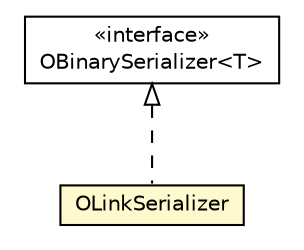 #!/usr/local/bin/dot
#
# Class diagram 
# Generated by UMLGraph version R5_6-24-gf6e263 (http://www.umlgraph.org/)
#

digraph G {
	edge [fontname="Helvetica",fontsize=10,labelfontname="Helvetica",labelfontsize=10];
	node [fontname="Helvetica",fontsize=10,shape=plaintext];
	nodesep=0.25;
	ranksep=0.5;
	// com.orientechnologies.common.serialization.types.OBinarySerializer<T>
	c4145941 [label=<<table title="com.orientechnologies.common.serialization.types.OBinarySerializer" border="0" cellborder="1" cellspacing="0" cellpadding="2" port="p" href="../../../../../../common/serialization/types/OBinarySerializer.html">
		<tr><td><table border="0" cellspacing="0" cellpadding="1">
<tr><td align="center" balign="center"> &#171;interface&#187; </td></tr>
<tr><td align="center" balign="center"> OBinarySerializer&lt;T&gt; </td></tr>
		</table></td></tr>
		</table>>, URL="../../../../../../common/serialization/types/OBinarySerializer.html", fontname="Helvetica", fontcolor="black", fontsize=10.0];
	// com.orientechnologies.orient.core.serialization.serializer.binary.impl.OLinkSerializer
	c4147085 [label=<<table title="com.orientechnologies.orient.core.serialization.serializer.binary.impl.OLinkSerializer" border="0" cellborder="1" cellspacing="0" cellpadding="2" port="p" bgcolor="lemonChiffon" href="./OLinkSerializer.html">
		<tr><td><table border="0" cellspacing="0" cellpadding="1">
<tr><td align="center" balign="center"> OLinkSerializer </td></tr>
		</table></td></tr>
		</table>>, URL="./OLinkSerializer.html", fontname="Helvetica", fontcolor="black", fontsize=10.0];
	//com.orientechnologies.orient.core.serialization.serializer.binary.impl.OLinkSerializer implements com.orientechnologies.common.serialization.types.OBinarySerializer<T>
	c4145941:p -> c4147085:p [dir=back,arrowtail=empty,style=dashed];
}

